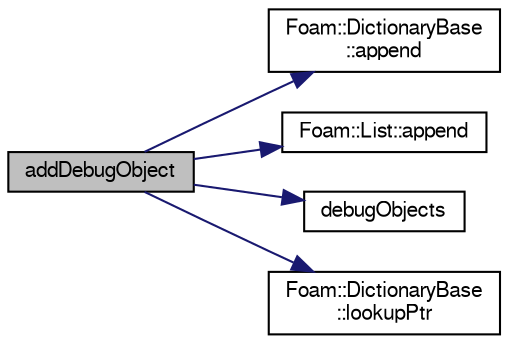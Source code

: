 digraph "addDebugObject"
{
  bgcolor="transparent";
  edge [fontname="FreeSans",fontsize="10",labelfontname="FreeSans",labelfontsize="10"];
  node [fontname="FreeSans",fontsize="10",shape=record];
  rankdir="LR";
  Node4649 [label="addDebugObject",height=0.2,width=0.4,color="black", fillcolor="grey75", style="filled", fontcolor="black"];
  Node4649 -> Node4650 [color="midnightblue",fontsize="10",style="solid",fontname="FreeSans"];
  Node4650 [label="Foam::DictionaryBase\l::append",height=0.2,width=0.4,color="black",URL="$a25670.html#a7d32913c049313f63764cfcad36f372e",tooltip="Add at tail of dictionary. "];
  Node4649 -> Node4651 [color="midnightblue",fontsize="10",style="solid",fontname="FreeSans"];
  Node4651 [label="Foam::List::append",height=0.2,width=0.4,color="black",URL="$a25694.html#a399dd2bf0d9a32016717dc90126f016b",tooltip="Append an element at the end of the list. "];
  Node4649 -> Node4652 [color="midnightblue",fontsize="10",style="solid",fontname="FreeSans"];
  Node4652 [label="debugObjects",height=0.2,width=0.4,color="black",URL="$a21163.html#ac9e85bdf299b2c8e49d4e83a9515c6fb",tooltip="Get access to registered debug switch objects. "];
  Node4649 -> Node4653 [color="midnightblue",fontsize="10",style="solid",fontname="FreeSans"];
  Node4653 [label="Foam::DictionaryBase\l::lookupPtr",height=0.2,width=0.4,color="black",URL="$a25670.html#ab01c63c55a0fccd0de22cd0e55516fa4",tooltip="Find and return an entry if present, otherwise return NULL. "];
}
